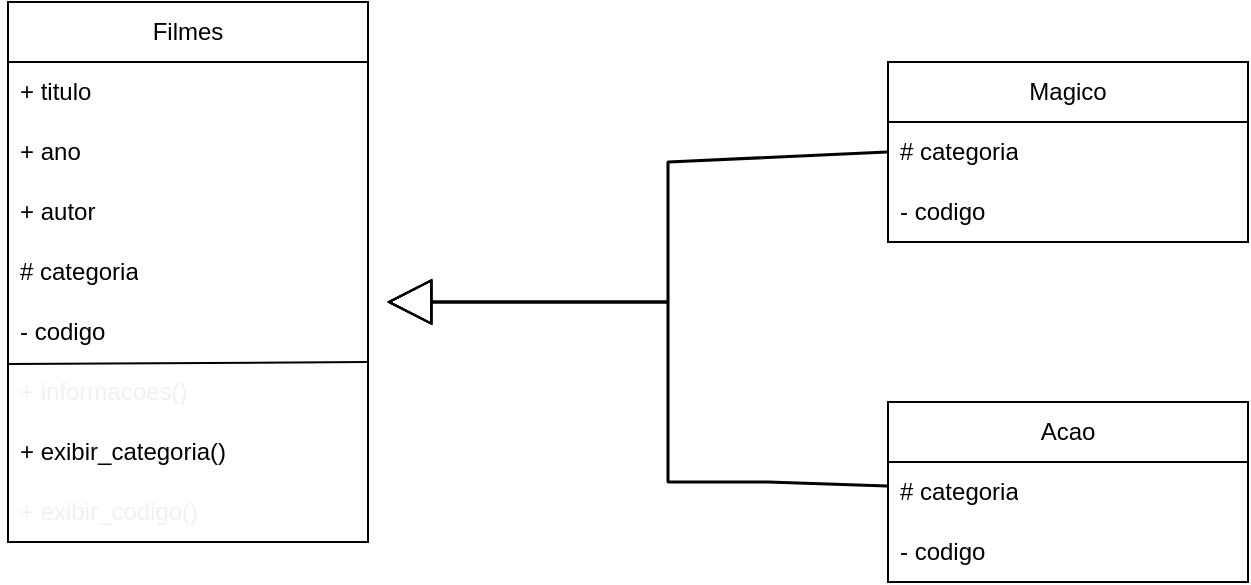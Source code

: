 <mxfile><diagram id="NsrQahgCeq4riYbKFzPJ" name="Page-1"><mxGraphModel dx="576" dy="475" grid="1" gridSize="10" guides="1" tooltips="1" connect="1" arrows="1" fold="1" page="1" pageScale="1" pageWidth="850" pageHeight="1100" math="0" shadow="0"><root><mxCell id="0"/><mxCell id="1" parent="0"/><mxCell id="2" value="Filmes" style="swimlane;fontStyle=0;childLayout=stackLayout;horizontal=1;startSize=30;horizontalStack=0;resizeParent=1;resizeParentMax=0;resizeLast=0;collapsible=1;marginBottom=0;whiteSpace=wrap;html=1;swimlaneLine=1;glass=0;gradientColor=none;" parent="1" vertex="1"><mxGeometry x="60" y="80" width="180" height="270" as="geometry"><mxRectangle x="60" y="80" width="80" height="30" as="alternateBounds"/></mxGeometry></mxCell><mxCell id="3" value="+ titulo" style="text;strokeColor=none;fillColor=none;align=left;verticalAlign=middle;spacingLeft=4;spacingRight=4;overflow=hidden;points=[[0,0.5],[1,0.5]];portConstraint=eastwest;rotatable=0;whiteSpace=wrap;html=1;" parent="2" vertex="1"><mxGeometry y="30" width="180" height="30" as="geometry"/></mxCell><mxCell id="4" value="+ ano&lt;span style=&quot;white-space: pre;&quot;&gt;&#9;&lt;/span&gt;" style="text;strokeColor=none;fillColor=none;align=left;verticalAlign=middle;spacingLeft=4;spacingRight=4;overflow=hidden;points=[[0,0.5],[1,0.5]];portConstraint=eastwest;rotatable=0;whiteSpace=wrap;html=1;shadow=1;" parent="2" vertex="1"><mxGeometry y="60" width="180" height="30" as="geometry"/></mxCell><mxCell id="5" value="+ autor" style="text;strokeColor=none;fillColor=none;align=left;verticalAlign=middle;spacingLeft=4;spacingRight=4;overflow=hidden;points=[[0,0.5],[1,0.5]];portConstraint=eastwest;rotatable=0;whiteSpace=wrap;html=1;" parent="2" vertex="1"><mxGeometry y="90" width="180" height="30" as="geometry"/></mxCell><mxCell id="16" value="# categoria" style="text;strokeColor=none;fillColor=none;align=left;verticalAlign=middle;spacingLeft=4;spacingRight=4;overflow=hidden;points=[[0,0.5],[1,0.5]];portConstraint=eastwest;rotatable=0;whiteSpace=wrap;html=1;" parent="2" vertex="1"><mxGeometry y="120" width="180" height="30" as="geometry"/></mxCell><mxCell id="17" value="- codigo" style="text;strokeColor=none;fillColor=none;align=left;verticalAlign=middle;spacingLeft=4;spacingRight=4;overflow=hidden;points=[[0,0.5],[1,0.5]];portConstraint=eastwest;rotatable=0;whiteSpace=wrap;html=1;" parent="2" vertex="1"><mxGeometry y="150" width="180" height="30" as="geometry"/></mxCell><mxCell id="22" value="+ informacoes()" style="text;strokeColor=none;fillColor=none;align=left;verticalAlign=middle;spacingLeft=4;spacingRight=4;overflow=hidden;points=[[0,0.5],[1,0.5]];portConstraint=eastwest;rotatable=0;whiteSpace=wrap;html=1;fontColor=#F0F0F0;" parent="2" vertex="1"><mxGeometry y="180" width="180" height="30" as="geometry"/></mxCell><mxCell id="21" value="+ exibir_categoria()" style="text;strokeColor=none;fillColor=none;align=left;verticalAlign=middle;spacingLeft=4;spacingRight=4;overflow=hidden;points=[[0,0.5],[1,0.5]];portConstraint=eastwest;rotatable=0;whiteSpace=wrap;" parent="2" vertex="1"><mxGeometry y="210" width="180" height="30" as="geometry"/></mxCell><mxCell id="20" value="+ exibir_codigo()" style="text;strokeColor=none;fillColor=none;align=left;verticalAlign=middle;spacingLeft=4;spacingRight=4;overflow=hidden;points=[[0,0.5],[1,0.5]];portConstraint=eastwest;rotatable=0;whiteSpace=wrap;html=1;fontColor=#F0F0F0;" parent="2" vertex="1"><mxGeometry y="240" width="180" height="30" as="geometry"/></mxCell><mxCell id="23" value="" style="endArrow=none;html=1;entryX=0.003;entryY=0.035;entryDx=0;entryDy=0;entryPerimeter=0;" parent="2" target="22" edge="1"><mxGeometry width="50" height="50" relative="1" as="geometry"><mxPoint x="180" y="180" as="sourcePoint"/><mxPoint x="300" y="140" as="targetPoint"/></mxGeometry></mxCell><mxCell id="29" value="Magico" style="swimlane;fontStyle=0;childLayout=stackLayout;horizontal=1;startSize=30;horizontalStack=0;resizeParent=1;resizeParentMax=0;resizeLast=0;collapsible=1;marginBottom=0;whiteSpace=wrap;html=1;swimlaneLine=1;glass=0;gradientColor=none;" parent="1" vertex="1"><mxGeometry x="500" y="110" width="180" height="90" as="geometry"><mxRectangle x="60" y="80" width="80" height="30" as="alternateBounds"/></mxGeometry></mxCell><mxCell id="33" value="# categoria" style="text;strokeColor=none;fillColor=none;align=left;verticalAlign=middle;spacingLeft=4;spacingRight=4;overflow=hidden;points=[[0,0.5],[1,0.5]];portConstraint=eastwest;rotatable=0;whiteSpace=wrap;html=1;" parent="29" vertex="1"><mxGeometry y="30" width="180" height="30" as="geometry"/></mxCell><mxCell id="34" value="- codigo" style="text;strokeColor=none;fillColor=none;align=left;verticalAlign=middle;spacingLeft=4;spacingRight=4;overflow=hidden;points=[[0,0.5],[1,0.5]];portConstraint=eastwest;rotatable=0;whiteSpace=wrap;html=1;" parent="29" vertex="1"><mxGeometry y="60" width="180" height="30" as="geometry"/></mxCell><mxCell id="39" value="Acao" style="swimlane;fontStyle=0;childLayout=stackLayout;horizontal=1;startSize=30;horizontalStack=0;resizeParent=1;resizeParentMax=0;resizeLast=0;collapsible=1;marginBottom=0;whiteSpace=wrap;html=1;swimlaneLine=1;glass=0;gradientColor=none;" parent="1" vertex="1"><mxGeometry x="500" y="280" width="180" height="90" as="geometry"><mxRectangle x="60" y="80" width="80" height="30" as="alternateBounds"/></mxGeometry></mxCell><mxCell id="40" value="# categoria" style="text;strokeColor=none;fillColor=none;align=left;verticalAlign=middle;spacingLeft=4;spacingRight=4;overflow=hidden;points=[[0,0.5],[1,0.5]];portConstraint=eastwest;rotatable=0;whiteSpace=wrap;html=1;" parent="39" vertex="1"><mxGeometry y="30" width="180" height="30" as="geometry"/></mxCell><mxCell id="41" value="- codigo" style="text;strokeColor=none;fillColor=none;align=left;verticalAlign=middle;spacingLeft=4;spacingRight=4;overflow=hidden;points=[[0,0.5],[1,0.5]];portConstraint=eastwest;rotatable=0;whiteSpace=wrap;html=1;" parent="39" vertex="1"><mxGeometry y="60" width="180" height="30" as="geometry"/></mxCell><mxCell id="72" value="" style="endArrow=classic;html=1;fontSize=12;fontColor=#F0F0F0;exitX=0;exitY=0.5;exitDx=0;exitDy=0;shape=flexArrow;width=0.531;endSize=6.733;rounded=1;" parent="1" source="33" edge="1"><mxGeometry width="50" height="50" relative="1" as="geometry"><mxPoint x="523.7" y="300.62" as="sourcePoint"/><mxPoint x="250" y="230" as="targetPoint"/><Array as="points"><mxPoint x="390" y="160"/><mxPoint x="390" y="230"/><mxPoint x="280" y="230"/></Array></mxGeometry></mxCell><mxCell id="74" value="" style="endArrow=classic;html=1;fontSize=12;fontColor=#F0F0F0;shape=flexArrow;width=0.531;endSize=6.733;rounded=1;" parent="1" source="40" edge="1"><mxGeometry width="50" height="50" relative="1" as="geometry"><mxPoint x="500" y="185" as="sourcePoint"/><mxPoint x="250" y="230" as="targetPoint"/><Array as="points"><mxPoint x="440" y="320"/><mxPoint x="390" y="320"/><mxPoint x="390" y="230"/><mxPoint x="370" y="230"/><mxPoint x="330" y="230"/><mxPoint x="280" y="230"/></Array></mxGeometry></mxCell></root></mxGraphModel></diagram></mxfile>